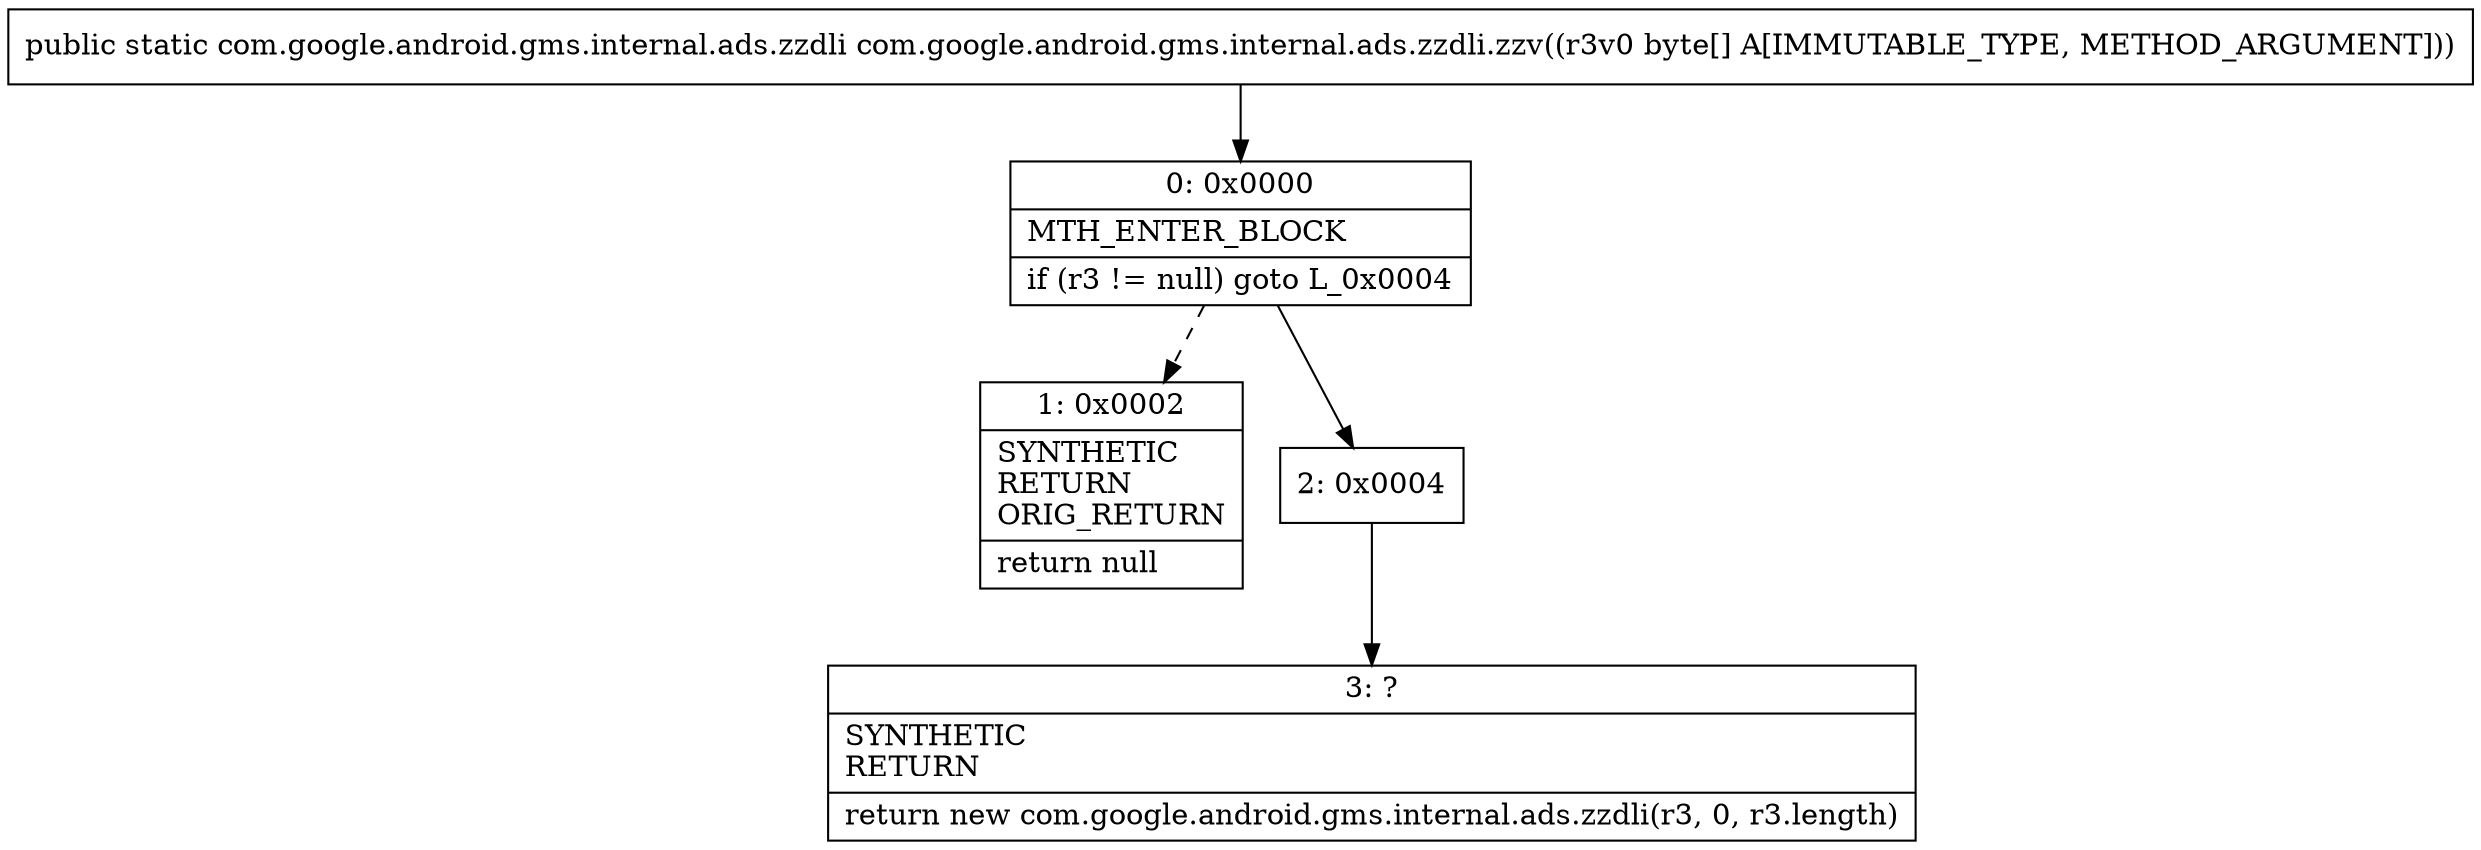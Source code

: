 digraph "CFG forcom.google.android.gms.internal.ads.zzdli.zzv([B)Lcom\/google\/android\/gms\/internal\/ads\/zzdli;" {
Node_0 [shape=record,label="{0\:\ 0x0000|MTH_ENTER_BLOCK\l|if (r3 != null) goto L_0x0004\l}"];
Node_1 [shape=record,label="{1\:\ 0x0002|SYNTHETIC\lRETURN\lORIG_RETURN\l|return null\l}"];
Node_2 [shape=record,label="{2\:\ 0x0004}"];
Node_3 [shape=record,label="{3\:\ ?|SYNTHETIC\lRETURN\l|return new com.google.android.gms.internal.ads.zzdli(r3, 0, r3.length)\l}"];
MethodNode[shape=record,label="{public static com.google.android.gms.internal.ads.zzdli com.google.android.gms.internal.ads.zzdli.zzv((r3v0 byte[] A[IMMUTABLE_TYPE, METHOD_ARGUMENT])) }"];
MethodNode -> Node_0;
Node_0 -> Node_1[style=dashed];
Node_0 -> Node_2;
Node_2 -> Node_3;
}


